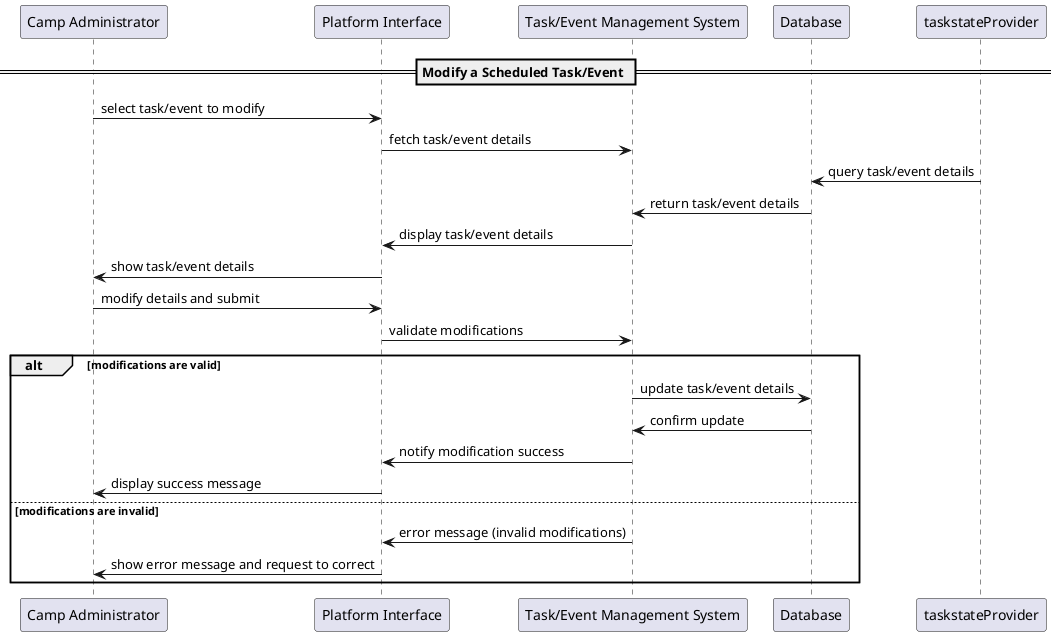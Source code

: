 @startuml

participant "Camp Administrator" as admin
participant "Platform Interface" as interface
participant "Task/Event Management System" as taskSystem
participant "Database" as db

== Modify a Scheduled Task/Event ==

admin -> interface : select task/event to modify
interface -> taskSystem : fetch task/event details
taskstateProvider -> db : query task/event details
db -> taskSystem : return task/event details
taskSystem -> interface : display task/event details
interface -> admin : show task/event details

admin -> interface : modify details and submit
interface -> taskSystem : validate modifications
alt modifications are valid
  taskSystem -> db : update task/event details
  db -> taskSystem : confirm update
  taskSystem -> interface : notify modification success
  interface -> admin : display success message
else modifications are invalid
  taskSystem -> interface : error message (invalid modifications)
  interface -> admin : show error message and request to correct
end

@enduml